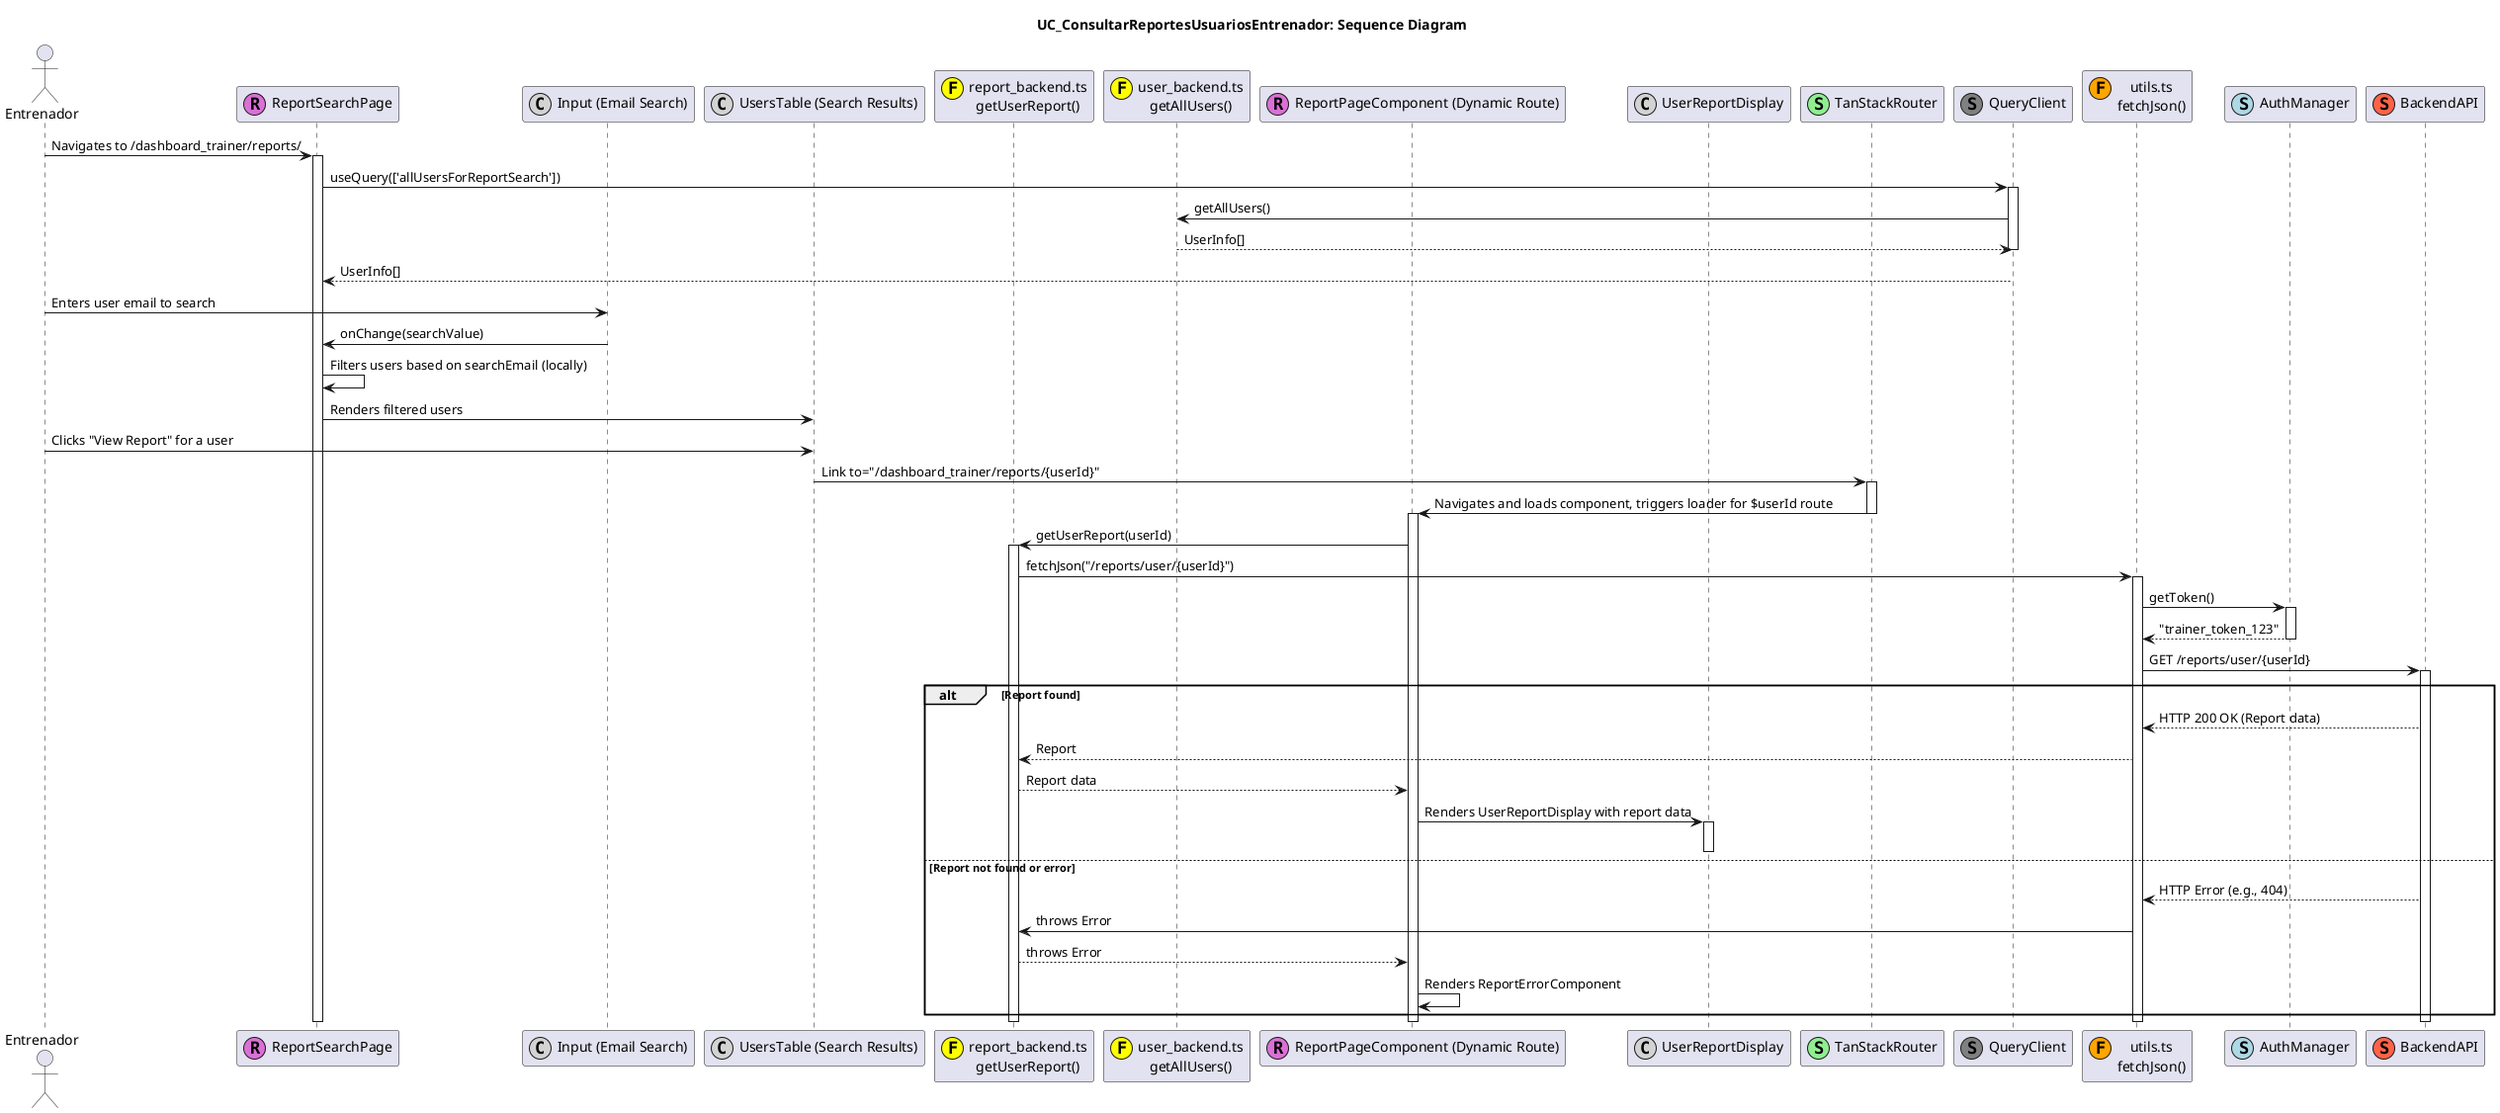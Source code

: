 @startuml
title UC_ConsultarReportesUsuariosEntrenador: Sequence Diagram

actor "Entrenador" as Trainer
participant "ReportSearchPage" as ReportSearch <<(R,orchid)>>
participant "Input (Email Search)" as EmailInput <<(C,lightgrey)>>
participant "UsersTable (Search Results)" as ResultsTable <<(C,lightgrey)>>
participant "report_backend.ts\ngetUserReport()" as ReportBackend <<(F,yellow)>>
participant "user_backend.ts\ngetAllUsers()" as UserListBackend <<(F,yellow)>>
participant "ReportPageComponent (Dynamic Route)" as ReportPage <<(R,orchid)>>
participant "UserReportDisplay" as ReportDisplay <<(C,lightgrey)>>
participant "TanStackRouter" as Router <<(S,lightgreen)>>
participant "QueryClient" as QueryClient <<(S,grey)>>
participant "utils.ts\nfetchJson()" as FetchUtil <<(F,orange)>>
participant "AuthManager" as AuthMgr <<(S,lightblue)>>
participant "BackendAPI" as API <<(S,tomato)>>

Trainer -> ReportSearch : Navigates to /dashboard_trainer/reports/
activate ReportSearch
ReportSearch -> QueryClient : useQuery(['allUsersForReportSearch'])
activate QueryClient
QueryClient -> UserListBackend : getAllUsers()
' ... fetchJson to get all users ... '
UserListBackend --> QueryClient : UserInfo[]
deactivate QueryClient
QueryClient --> ReportSearch : UserInfo[]

Trainer -> EmailInput : Enters user email to search
EmailInput -> ReportSearch : onChange(searchValue)
ReportSearch -> ReportSearch : Filters users based on searchEmail (locally)
ReportSearch -> ResultsTable : Renders filtered users

Trainer -> ResultsTable : Clicks "View Report" for a user
ResultsTable -> Router : Link to="/dashboard_trainer/reports/{userId}"
activate Router
Router -> ReportPage : Navigates and loads component, triggers loader for $userId route
deactivate Router
activate ReportPage

ReportPage -> ReportBackend : getUserReport(userId)
activate ReportBackend
ReportBackend -> FetchUtil : fetchJson("/reports/user/{userId}")
activate FetchUtil
FetchUtil -> AuthMgr : getToken()
activate AuthMgr
AuthMgr --> FetchUtil : "trainer_token_123"
deactivate AuthMgr
FetchUtil -> API : GET /reports/user/{userId}
activate API
alt Report found
  API --> FetchUtil : HTTP 200 OK (Report data)
  FetchUtil --> ReportBackend : Report
  ReportBackend --> ReportPage : Report data
  ReportPage -> ReportDisplay : Renders UserReportDisplay with report data
  activate ReportDisplay
  deactivate ReportDisplay
else Report not found or error
  API --> FetchUtil : HTTP Error (e.g., 404)
  FetchUtil -> ReportBackend : throws Error
  ReportBackend --> ReportPage  : throws Error
  ReportPage -> ReportPage : Renders ReportErrorComponent
end
deactivate API
deactivate FetchUtil
deactivate ReportBackend
deactivate ReportPage
deactivate ReportSearch
@enduml